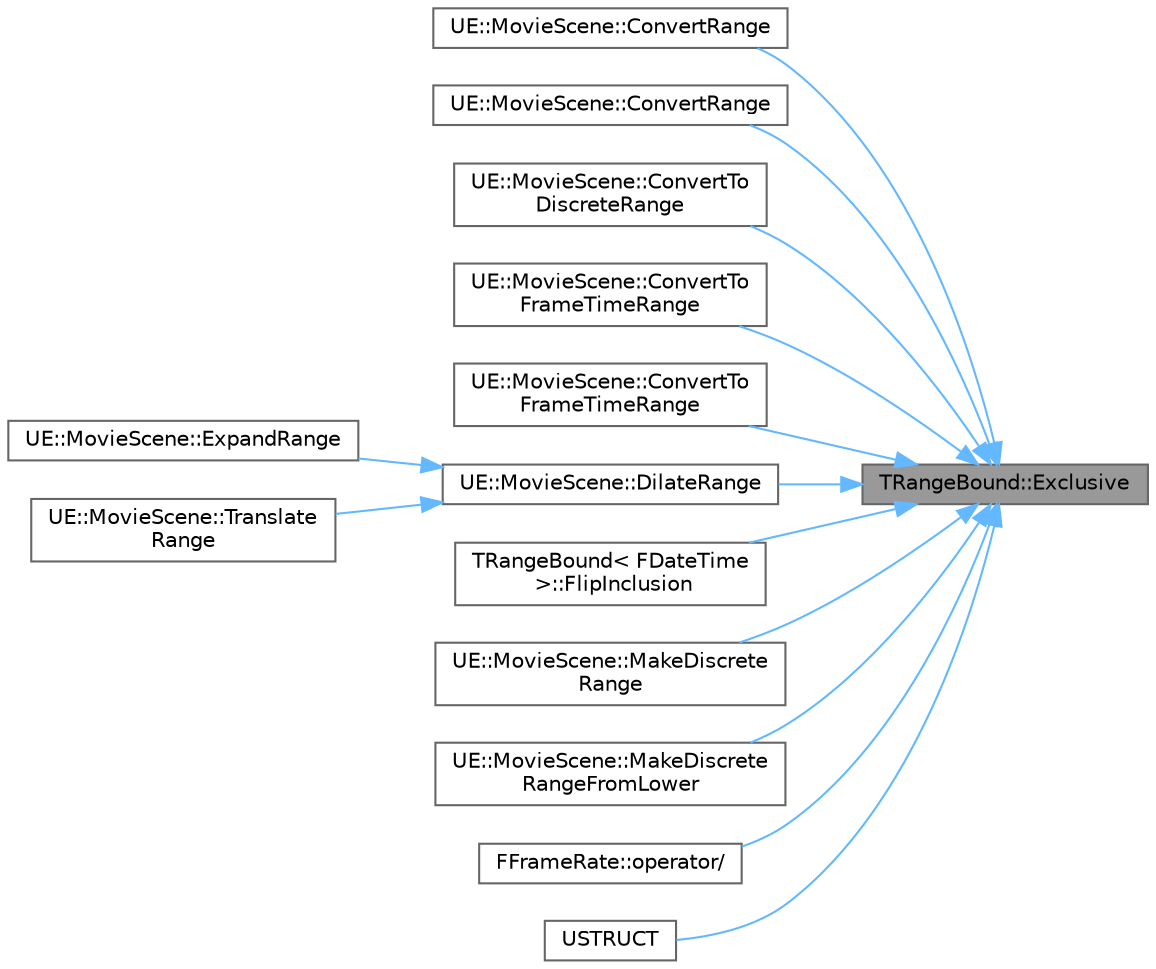 digraph "TRangeBound::Exclusive"
{
 // INTERACTIVE_SVG=YES
 // LATEX_PDF_SIZE
  bgcolor="transparent";
  edge [fontname=Helvetica,fontsize=10,labelfontname=Helvetica,labelfontsize=10];
  node [fontname=Helvetica,fontsize=10,shape=box,height=0.2,width=0.4];
  rankdir="RL";
  Node1 [id="Node000001",label="TRangeBound::Exclusive",height=0.2,width=0.4,color="gray40", fillcolor="grey60", style="filled", fontcolor="black",tooltip="Returns a closed bound that excludes the specified value."];
  Node1 -> Node2 [id="edge1_Node000001_Node000002",dir="back",color="steelblue1",style="solid",tooltip=" "];
  Node2 [id="Node000002",label="UE::MovieScene::ConvertRange",height=0.2,width=0.4,color="grey40", fillcolor="white", style="filled",URL="$d1/dd1/namespaceUE_1_1MovieScene.html#a407a3fed3c9eace110827f266e9f1731",tooltip=" "];
  Node1 -> Node3 [id="edge2_Node000001_Node000003",dir="back",color="steelblue1",style="solid",tooltip=" "];
  Node3 [id="Node000003",label="UE::MovieScene::ConvertRange",height=0.2,width=0.4,color="grey40", fillcolor="white", style="filled",URL="$d1/dd1/namespaceUE_1_1MovieScene.html#a25d0d8d581038ba7822e5cc0befd63a8",tooltip="Converts a range from one type of bounds to another."];
  Node1 -> Node4 [id="edge3_Node000001_Node000004",dir="back",color="steelblue1",style="solid",tooltip=" "];
  Node4 [id="Node000004",label="UE::MovieScene::ConvertTo\lDiscreteRange",height=0.2,width=0.4,color="grey40", fillcolor="white", style="filled",URL="$d1/dd1/namespaceUE_1_1MovieScene.html#aaef86ae749ebe83e70863057c1f0521c",tooltip=" "];
  Node1 -> Node5 [id="edge4_Node000001_Node000005",dir="back",color="steelblue1",style="solid",tooltip=" "];
  Node5 [id="Node000005",label="UE::MovieScene::ConvertTo\lFrameTimeRange",height=0.2,width=0.4,color="grey40", fillcolor="white", style="filled",URL="$d1/dd1/namespaceUE_1_1MovieScene.html#a7fe97ce798941ef0609c5472cb3e3d72",tooltip="Convert a frame number range into a frame time range."];
  Node1 -> Node6 [id="edge5_Node000001_Node000006",dir="back",color="steelblue1",style="solid",tooltip=" "];
  Node6 [id="Node000006",label="UE::MovieScene::ConvertTo\lFrameTimeRange",height=0.2,width=0.4,color="grey40", fillcolor="white", style="filled",URL="$d1/dd1/namespaceUE_1_1MovieScene.html#a6ec173a2bac14d6d44c19dc03199e09c",tooltip=" "];
  Node1 -> Node7 [id="edge6_Node000001_Node000007",dir="back",color="steelblue1",style="solid",tooltip=" "];
  Node7 [id="Node000007",label="UE::MovieScene::DilateRange",height=0.2,width=0.4,color="grey40", fillcolor="white", style="filled",URL="$d1/dd1/namespaceUE_1_1MovieScene.html#a4a5a1daa40e13c9df01f05510b647e59",tooltip="Dilate the specified range by adding a specific size to the lower and upper bounds (if closed)"];
  Node7 -> Node8 [id="edge7_Node000007_Node000008",dir="back",color="steelblue1",style="solid",tooltip=" "];
  Node8 [id="Node000008",label="UE::MovieScene::ExpandRange",height=0.2,width=0.4,color="grey40", fillcolor="white", style="filled",URL="$d1/dd1/namespaceUE_1_1MovieScene.html#a6fbc27251228fb942e5cd1fb4e7b3309",tooltip="Expand the specified range by subtracting the specified amount from the lower bound,..."];
  Node7 -> Node9 [id="edge8_Node000007_Node000009",dir="back",color="steelblue1",style="solid",tooltip=" "];
  Node9 [id="Node000009",label="UE::MovieScene::Translate\lRange",height=0.2,width=0.4,color="grey40", fillcolor="white", style="filled",URL="$d1/dd1/namespaceUE_1_1MovieScene.html#a27ff63fa4ffa6384e864bb2551d12ced",tooltip="Translate the specified range by adding the specified amount to both bounds."];
  Node1 -> Node10 [id="edge9_Node000001_Node000010",dir="back",color="steelblue1",style="solid",tooltip=" "];
  Node10 [id="Node000010",label="TRangeBound\< FDateTime\l \>::FlipInclusion",height=0.2,width=0.4,color="grey40", fillcolor="white", style="filled",URL="$dc/d71/classTRangeBound.html#a10ad41a968d199a75e8c2c152d96bd66",tooltip=" "];
  Node1 -> Node11 [id="edge10_Node000001_Node000011",dir="back",color="steelblue1",style="solid",tooltip=" "];
  Node11 [id="Node000011",label="UE::MovieScene::MakeDiscrete\lRange",height=0.2,width=0.4,color="grey40", fillcolor="white", style="filled",URL="$d1/dd1/namespaceUE_1_1MovieScene.html#a2736a932f8f5fa9982427c5cc477bc68",tooltip="Make a new range that includes the given minimum and excludes the given maximum."];
  Node1 -> Node12 [id="edge11_Node000001_Node000012",dir="back",color="steelblue1",style="solid",tooltip=" "];
  Node12 [id="Node000012",label="UE::MovieScene::MakeDiscrete\lRangeFromLower",height=0.2,width=0.4,color="grey40", fillcolor="white", style="filled",URL="$d1/dd1/namespaceUE_1_1MovieScene.html#a6f70f124f8c7fae38dacfbd00e7b8efa",tooltip="Make a new range using the specified lower bound, and a given size."];
  Node1 -> Node13 [id="edge12_Node000001_Node000013",dir="back",color="steelblue1",style="solid",tooltip=" "];
  Node13 [id="Node000013",label="FFrameRate::operator/",height=0.2,width=0.4,color="grey40", fillcolor="white", style="filled",URL="$df/d97/structFFrameRate.html#ab05aea906ea5838cb44fe4a0f6d6fdc7",tooltip=" "];
  Node1 -> Node14 [id="edge13_Node000001_Node000014",dir="back",color="steelblue1",style="solid",tooltip=" "];
  Node14 [id="Node000014",label="USTRUCT",height=0.2,width=0.4,color="grey40", fillcolor="white", style="filled",URL="$d1/dcf/MovieSceneTimeWarping_8h.html#ae50665c20bf0b56d1cf4cc858fd77ffe",tooltip="Transform time by warping it around from end to start."];
}
